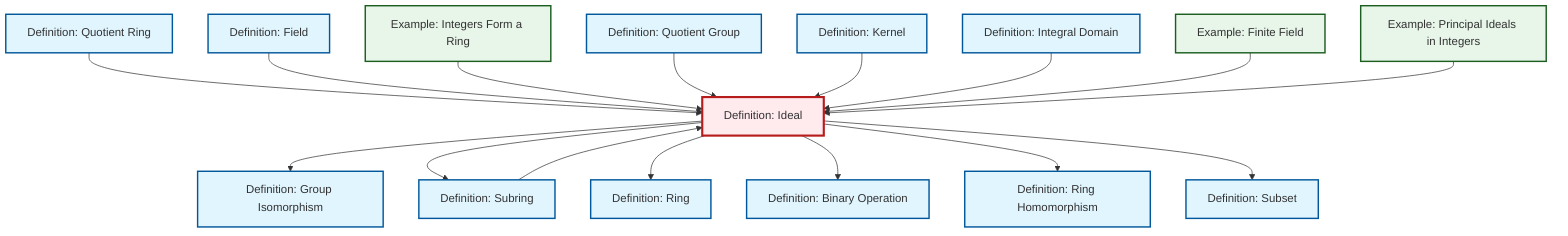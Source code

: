 graph TD
    classDef definition fill:#e1f5fe,stroke:#01579b,stroke-width:2px
    classDef theorem fill:#f3e5f5,stroke:#4a148c,stroke-width:2px
    classDef axiom fill:#fff3e0,stroke:#e65100,stroke-width:2px
    classDef example fill:#e8f5e9,stroke:#1b5e20,stroke-width:2px
    classDef current fill:#ffebee,stroke:#b71c1c,stroke-width:3px
    def-binary-operation["Definition: Binary Operation"]:::definition
    def-integral-domain["Definition: Integral Domain"]:::definition
    ex-finite-field["Example: Finite Field"]:::example
    def-ring-homomorphism["Definition: Ring Homomorphism"]:::definition
    def-kernel["Definition: Kernel"]:::definition
    def-ideal["Definition: Ideal"]:::definition
    ex-integers-ring["Example: Integers Form a Ring"]:::example
    def-quotient-group["Definition: Quotient Group"]:::definition
    def-isomorphism["Definition: Group Isomorphism"]:::definition
    def-subring["Definition: Subring"]:::definition
    ex-principal-ideal["Example: Principal Ideals in Integers"]:::example
    def-quotient-ring["Definition: Quotient Ring"]:::definition
    def-subset["Definition: Subset"]:::definition
    def-field["Definition: Field"]:::definition
    def-ring["Definition: Ring"]:::definition
    def-ideal --> def-isomorphism
    def-quotient-ring --> def-ideal
    def-field --> def-ideal
    def-ideal --> def-subring
    ex-integers-ring --> def-ideal
    def-subring --> def-ideal
    def-ideal --> def-ring
    def-quotient-group --> def-ideal
    def-ideal --> def-binary-operation
    def-kernel --> def-ideal
    def-integral-domain --> def-ideal
    ex-finite-field --> def-ideal
    def-ideal --> def-ring-homomorphism
    def-ideal --> def-subset
    ex-principal-ideal --> def-ideal
    class def-ideal current